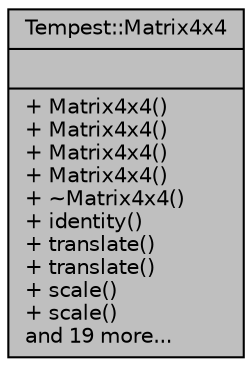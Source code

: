 digraph "Tempest::Matrix4x4"
{
  edge [fontname="Helvetica",fontsize="10",labelfontname="Helvetica",labelfontsize="10"];
  node [fontname="Helvetica",fontsize="10",shape=record];
  Node1 [label="{Tempest::Matrix4x4\n||+ Matrix4x4()\l+ Matrix4x4()\l+ Matrix4x4()\l+ Matrix4x4()\l+ ~Matrix4x4()\l+ identity()\l+ translate()\l+ translate()\l+ scale()\l+ scale()\land 19 more...\l}",height=0.2,width=0.4,color="black", fillcolor="grey75", style="filled", fontcolor="black"];
}
